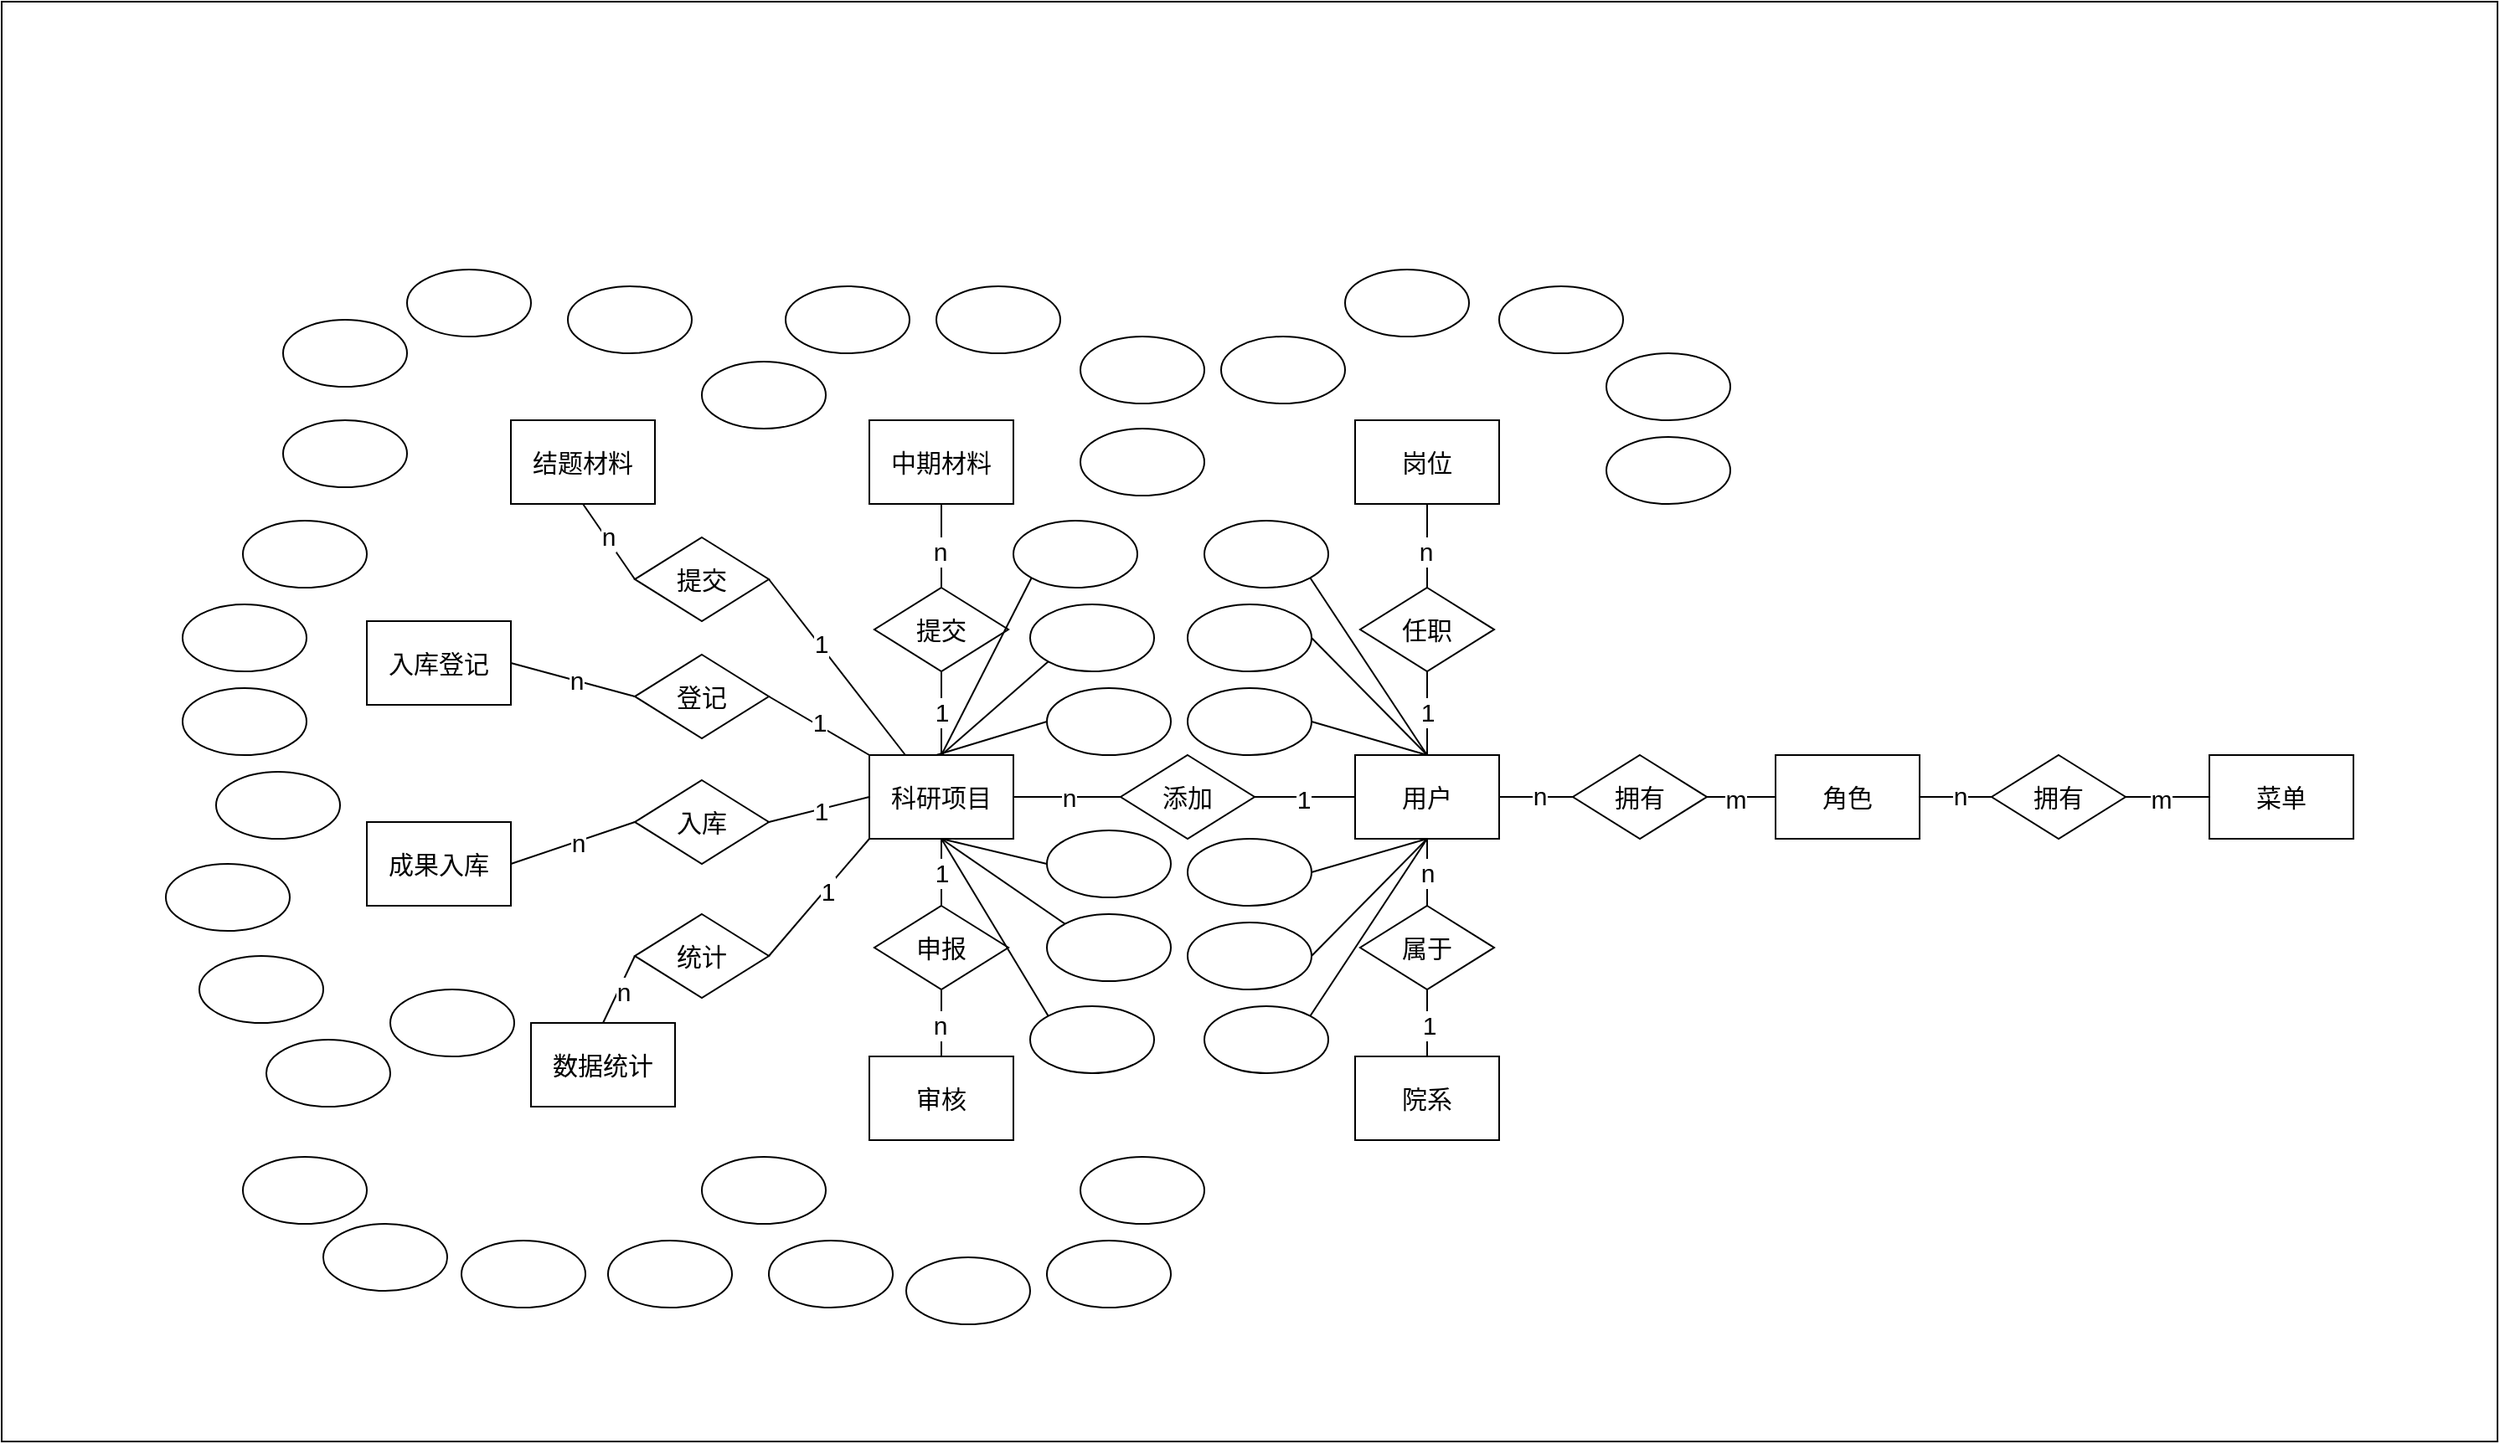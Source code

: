 <mxfile version="24.3.0" type="github">
  <diagram name="第 1 页" id="FvAv612C1EWWt6A_yD44">
    <mxGraphModel dx="2389" dy="2022" grid="1" gridSize="10" guides="1" tooltips="1" connect="1" arrows="1" fold="1" page="1" pageScale="1" pageWidth="827" pageHeight="1169" math="0" shadow="0">
      <root>
        <mxCell id="0" />
        <mxCell id="1" parent="0" />
        <mxCell id="WR33p6USW6rqPm9ieTS3-1" value="" style="rounded=0;whiteSpace=wrap;html=1;" parent="1" vertex="1">
          <mxGeometry x="-688" y="-210" width="1490" height="860" as="geometry" />
        </mxCell>
        <mxCell id="WR33p6USW6rqPm9ieTS3-3" value="&lt;font style=&quot;font-size: 15px;&quot;&gt;菜单&lt;/font&gt;" style="rounded=0;whiteSpace=wrap;html=1;" parent="1" vertex="1">
          <mxGeometry x="630" y="240" width="86" height="50" as="geometry" />
        </mxCell>
        <mxCell id="WR33p6USW6rqPm9ieTS3-4" value="&lt;span style=&quot;font-size: 15px;&quot;&gt;角色&lt;/span&gt;" style="rounded=0;whiteSpace=wrap;html=1;" parent="1" vertex="1">
          <mxGeometry x="371" y="240" width="86" height="50" as="geometry" />
        </mxCell>
        <mxCell id="Obwd4Ad3g9fJ69o2cXR4-6" style="edgeStyle=orthogonalEdgeStyle;rounded=0;orthogonalLoop=1;jettySize=auto;html=1;exitX=1;exitY=0.5;exitDx=0;exitDy=0;entryX=0;entryY=0.5;entryDx=0;entryDy=0;endArrow=none;endFill=0;" parent="1" source="WR33p6USW6rqPm9ieTS3-5" target="Obwd4Ad3g9fJ69o2cXR4-4" edge="1">
          <mxGeometry relative="1" as="geometry" />
        </mxCell>
        <mxCell id="Obwd4Ad3g9fJ69o2cXR4-8" value="&lt;font style=&quot;font-size: 15px;&quot;&gt;n&lt;/font&gt;" style="edgeLabel;html=1;align=center;verticalAlign=middle;resizable=0;points=[];" parent="Obwd4Ad3g9fJ69o2cXR4-6" vertex="1" connectable="0">
          <mxGeometry x="0.091" y="1" relative="1" as="geometry">
            <mxPoint as="offset" />
          </mxGeometry>
        </mxCell>
        <mxCell id="Obwd4Ad3g9fJ69o2cXR4-16" style="edgeStyle=orthogonalEdgeStyle;rounded=0;orthogonalLoop=1;jettySize=auto;html=1;exitX=0.5;exitY=1;exitDx=0;exitDy=0;entryX=0.5;entryY=0;entryDx=0;entryDy=0;endArrow=none;endFill=0;" parent="1" source="WR33p6USW6rqPm9ieTS3-5" target="Obwd4Ad3g9fJ69o2cXR4-15" edge="1">
          <mxGeometry relative="1" as="geometry" />
        </mxCell>
        <mxCell id="Obwd4Ad3g9fJ69o2cXR4-18" value="&lt;font style=&quot;font-size: 15px;&quot;&gt;n&lt;/font&gt;" style="edgeLabel;html=1;align=center;verticalAlign=middle;resizable=0;points=[];" parent="Obwd4Ad3g9fJ69o2cXR4-16" vertex="1" connectable="0">
          <mxGeometry relative="1" as="geometry">
            <mxPoint as="offset" />
          </mxGeometry>
        </mxCell>
        <mxCell id="WR33p6USW6rqPm9ieTS3-5" value="&lt;font style=&quot;font-size: 15px;&quot;&gt;用户&lt;/font&gt;" style="rounded=0;whiteSpace=wrap;html=1;" parent="1" vertex="1">
          <mxGeometry x="120" y="240" width="86" height="50" as="geometry" />
        </mxCell>
        <mxCell id="WR33p6USW6rqPm9ieTS3-6" value="&lt;font style=&quot;font-size: 15px;&quot;&gt;结题材料&lt;/font&gt;" style="rounded=0;whiteSpace=wrap;html=1;" parent="1" vertex="1">
          <mxGeometry x="-384" y="40" width="86" height="50" as="geometry" />
        </mxCell>
        <mxCell id="WR33p6USW6rqPm9ieTS3-7" value="&lt;span style=&quot;font-size: 15px;&quot;&gt;中期材料&lt;/span&gt;" style="rounded=0;whiteSpace=wrap;html=1;" parent="1" vertex="1">
          <mxGeometry x="-170" y="40" width="86" height="50" as="geometry" />
        </mxCell>
        <mxCell id="WR33p6USW6rqPm9ieTS3-8" value="&lt;span style=&quot;font-size: 15px;&quot;&gt;审核&lt;/span&gt;" style="rounded=0;whiteSpace=wrap;html=1;" parent="1" vertex="1">
          <mxGeometry x="-170" y="420" width="86" height="50" as="geometry" />
        </mxCell>
        <mxCell id="WR33p6USW6rqPm9ieTS3-9" value="&lt;span style=&quot;font-size: 15px; font-weight: 400;&quot;&gt;岗位&lt;/span&gt;" style="rounded=0;whiteSpace=wrap;html=1;fontStyle=1" parent="1" vertex="1">
          <mxGeometry x="120" y="40" width="86" height="50" as="geometry" />
        </mxCell>
        <mxCell id="WR33p6USW6rqPm9ieTS3-10" value="&lt;span style=&quot;font-size: 15px; font-weight: 400;&quot;&gt;院系&lt;/span&gt;" style="rounded=0;whiteSpace=wrap;html=1;fontStyle=1" parent="1" vertex="1">
          <mxGeometry x="120" y="420" width="86" height="50" as="geometry" />
        </mxCell>
        <mxCell id="Obwd4Ad3g9fJ69o2cXR4-33" style="edgeStyle=orthogonalEdgeStyle;rounded=0;orthogonalLoop=1;jettySize=auto;html=1;exitX=0.5;exitY=1;exitDx=0;exitDy=0;endArrow=none;endFill=0;" parent="1" source="WR33p6USW6rqPm9ieTS3-11" target="Obwd4Ad3g9fJ69o2cXR4-32" edge="1">
          <mxGeometry relative="1" as="geometry" />
        </mxCell>
        <mxCell id="Obwd4Ad3g9fJ69o2cXR4-35" value="&lt;font style=&quot;font-size: 15px;&quot;&gt;1&lt;/font&gt;" style="edgeLabel;html=1;align=center;verticalAlign=middle;resizable=0;points=[];" parent="Obwd4Ad3g9fJ69o2cXR4-33" vertex="1" connectable="0">
          <mxGeometry relative="1" as="geometry">
            <mxPoint as="offset" />
          </mxGeometry>
        </mxCell>
        <mxCell id="Obwd4Ad3g9fJ69o2cXR4-58" style="rounded=0;orthogonalLoop=1;jettySize=auto;html=1;exitX=0;exitY=1;exitDx=0;exitDy=0;entryX=1;entryY=0.5;entryDx=0;entryDy=0;endArrow=none;endFill=0;" parent="1" source="WR33p6USW6rqPm9ieTS3-11" target="Obwd4Ad3g9fJ69o2cXR4-57" edge="1">
          <mxGeometry relative="1" as="geometry" />
        </mxCell>
        <mxCell id="Obwd4Ad3g9fJ69o2cXR4-70" value="&lt;font style=&quot;font-size: 15px;&quot;&gt;1&lt;/font&gt;" style="edgeLabel;html=1;align=center;verticalAlign=middle;resizable=0;points=[];" parent="Obwd4Ad3g9fJ69o2cXR4-58" vertex="1" connectable="0">
          <mxGeometry x="-0.135" y="1" relative="1" as="geometry">
            <mxPoint as="offset" />
          </mxGeometry>
        </mxCell>
        <mxCell id="Obwd4Ad3g9fJ69o2cXR4-60" style="rounded=0;orthogonalLoop=1;jettySize=auto;html=1;exitX=0;exitY=0.5;exitDx=0;exitDy=0;entryX=1;entryY=0.5;entryDx=0;entryDy=0;endArrow=none;endFill=0;" parent="1" source="WR33p6USW6rqPm9ieTS3-11" target="Obwd4Ad3g9fJ69o2cXR4-56" edge="1">
          <mxGeometry relative="1" as="geometry" />
        </mxCell>
        <mxCell id="Obwd4Ad3g9fJ69o2cXR4-67" value="&lt;font style=&quot;font-size: 15px;&quot;&gt;1&lt;/font&gt;" style="edgeLabel;html=1;align=center;verticalAlign=middle;resizable=0;points=[];" parent="Obwd4Ad3g9fJ69o2cXR4-60" vertex="1" connectable="0">
          <mxGeometry x="-0.028" y="1" relative="1" as="geometry">
            <mxPoint as="offset" />
          </mxGeometry>
        </mxCell>
        <mxCell id="Obwd4Ad3g9fJ69o2cXR4-62" style="rounded=0;orthogonalLoop=1;jettySize=auto;html=1;exitX=0;exitY=0;exitDx=0;exitDy=0;entryX=1;entryY=0.5;entryDx=0;entryDy=0;endArrow=none;endFill=0;" parent="1" source="WR33p6USW6rqPm9ieTS3-11" target="Obwd4Ad3g9fJ69o2cXR4-55" edge="1">
          <mxGeometry relative="1" as="geometry" />
        </mxCell>
        <mxCell id="Obwd4Ad3g9fJ69o2cXR4-71" value="&lt;font style=&quot;font-size: 15px;&quot;&gt;1&lt;/font&gt;" style="edgeLabel;html=1;align=center;verticalAlign=middle;resizable=0;points=[];" parent="Obwd4Ad3g9fJ69o2cXR4-62" vertex="1" connectable="0">
          <mxGeometry x="0.022" y="-1" relative="1" as="geometry">
            <mxPoint y="-1" as="offset" />
          </mxGeometry>
        </mxCell>
        <mxCell id="Obwd4Ad3g9fJ69o2cXR4-64" style="rounded=0;orthogonalLoop=1;jettySize=auto;html=1;exitX=0.25;exitY=0;exitDx=0;exitDy=0;entryX=1;entryY=0.5;entryDx=0;entryDy=0;endArrow=none;endFill=0;" parent="1" source="WR33p6USW6rqPm9ieTS3-11" target="Obwd4Ad3g9fJ69o2cXR4-54" edge="1">
          <mxGeometry relative="1" as="geometry" />
        </mxCell>
        <mxCell id="Obwd4Ad3g9fJ69o2cXR4-72" value="&lt;font style=&quot;font-size: 15px;&quot;&gt;1&lt;/font&gt;" style="edgeLabel;html=1;align=center;verticalAlign=middle;resizable=0;points=[];" parent="Obwd4Ad3g9fJ69o2cXR4-64" vertex="1" connectable="0">
          <mxGeometry x="0.262" y="-1" relative="1" as="geometry">
            <mxPoint as="offset" />
          </mxGeometry>
        </mxCell>
        <mxCell id="WR33p6USW6rqPm9ieTS3-11" value="&lt;span style=&quot;font-size: 15px; font-weight: normal;&quot;&gt;科研项目&lt;/span&gt;" style="rounded=0;whiteSpace=wrap;html=1;fontStyle=1" parent="1" vertex="1">
          <mxGeometry x="-170" y="240" width="86" height="50" as="geometry" />
        </mxCell>
        <mxCell id="Obwd4Ad3g9fJ69o2cXR4-1" value="&lt;font style=&quot;font-size: 15px;&quot;&gt;入库登记&lt;/font&gt;" style="rounded=0;whiteSpace=wrap;html=1;" parent="1" vertex="1">
          <mxGeometry x="-470" y="160" width="86" height="50" as="geometry" />
        </mxCell>
        <mxCell id="Obwd4Ad3g9fJ69o2cXR4-2" value="&lt;font style=&quot;font-size: 15px;&quot;&gt;成果入库&lt;/font&gt;" style="rounded=0;whiteSpace=wrap;html=1;" parent="1" vertex="1">
          <mxGeometry x="-470" y="280" width="86" height="50" as="geometry" />
        </mxCell>
        <mxCell id="Obwd4Ad3g9fJ69o2cXR4-3" value="&lt;font style=&quot;font-size: 15px;&quot;&gt;数据统计&lt;/font&gt;" style="rounded=0;whiteSpace=wrap;html=1;" parent="1" vertex="1">
          <mxGeometry x="-372" y="400" width="86" height="50" as="geometry" />
        </mxCell>
        <mxCell id="Obwd4Ad3g9fJ69o2cXR4-7" style="edgeStyle=orthogonalEdgeStyle;rounded=0;orthogonalLoop=1;jettySize=auto;html=1;exitX=1;exitY=0.5;exitDx=0;exitDy=0;entryX=0;entryY=0.5;entryDx=0;entryDy=0;endArrow=none;endFill=0;" parent="1" source="Obwd4Ad3g9fJ69o2cXR4-4" target="WR33p6USW6rqPm9ieTS3-4" edge="1">
          <mxGeometry relative="1" as="geometry" />
        </mxCell>
        <mxCell id="Obwd4Ad3g9fJ69o2cXR4-9" value="&lt;font style=&quot;font-size: 15px;&quot;&gt;m&lt;/font&gt;" style="edgeLabel;html=1;align=center;verticalAlign=middle;resizable=0;points=[];" parent="Obwd4Ad3g9fJ69o2cXR4-7" vertex="1" connectable="0">
          <mxGeometry x="-0.171" y="-1" relative="1" as="geometry">
            <mxPoint as="offset" />
          </mxGeometry>
        </mxCell>
        <mxCell id="Obwd4Ad3g9fJ69o2cXR4-4" value="&lt;font style=&quot;font-size: 15px;&quot;&gt;拥有&lt;/font&gt;" style="rhombus;whiteSpace=wrap;html=1;" parent="1" vertex="1">
          <mxGeometry x="250" y="240" width="80" height="50" as="geometry" />
        </mxCell>
        <mxCell id="Obwd4Ad3g9fJ69o2cXR4-10" style="edgeStyle=orthogonalEdgeStyle;rounded=0;orthogonalLoop=1;jettySize=auto;html=1;entryX=0;entryY=0.5;entryDx=0;entryDy=0;endArrow=none;endFill=0;exitX=1;exitY=0.5;exitDx=0;exitDy=0;" parent="1" source="WR33p6USW6rqPm9ieTS3-4" target="Obwd4Ad3g9fJ69o2cXR4-14" edge="1">
          <mxGeometry relative="1" as="geometry">
            <mxPoint x="460" y="265" as="sourcePoint" />
          </mxGeometry>
        </mxCell>
        <mxCell id="Obwd4Ad3g9fJ69o2cXR4-11" value="&lt;font style=&quot;font-size: 15px;&quot;&gt;n&lt;/font&gt;" style="edgeLabel;html=1;align=center;verticalAlign=middle;resizable=0;points=[];" parent="Obwd4Ad3g9fJ69o2cXR4-10" vertex="1" connectable="0">
          <mxGeometry x="0.091" y="1" relative="1" as="geometry">
            <mxPoint as="offset" />
          </mxGeometry>
        </mxCell>
        <mxCell id="Obwd4Ad3g9fJ69o2cXR4-12" style="edgeStyle=orthogonalEdgeStyle;rounded=0;orthogonalLoop=1;jettySize=auto;html=1;exitX=1;exitY=0.5;exitDx=0;exitDy=0;entryX=0;entryY=0.5;entryDx=0;entryDy=0;endArrow=none;endFill=0;" parent="1" source="Obwd4Ad3g9fJ69o2cXR4-14" target="WR33p6USW6rqPm9ieTS3-3" edge="1">
          <mxGeometry relative="1" as="geometry">
            <mxPoint x="620" y="265" as="targetPoint" />
          </mxGeometry>
        </mxCell>
        <mxCell id="Obwd4Ad3g9fJ69o2cXR4-13" value="&lt;font style=&quot;font-size: 15px;&quot;&gt;m&lt;/font&gt;" style="edgeLabel;html=1;align=center;verticalAlign=middle;resizable=0;points=[];" parent="Obwd4Ad3g9fJ69o2cXR4-12" vertex="1" connectable="0">
          <mxGeometry x="-0.171" y="-1" relative="1" as="geometry">
            <mxPoint as="offset" />
          </mxGeometry>
        </mxCell>
        <mxCell id="Obwd4Ad3g9fJ69o2cXR4-14" value="&lt;font style=&quot;font-size: 15px;&quot;&gt;拥有&lt;/font&gt;" style="rhombus;whiteSpace=wrap;html=1;" parent="1" vertex="1">
          <mxGeometry x="500" y="240" width="80" height="50" as="geometry" />
        </mxCell>
        <mxCell id="Obwd4Ad3g9fJ69o2cXR4-17" style="edgeStyle=orthogonalEdgeStyle;rounded=0;orthogonalLoop=1;jettySize=auto;html=1;exitX=0.5;exitY=1;exitDx=0;exitDy=0;entryX=0.5;entryY=0;entryDx=0;entryDy=0;endArrow=none;endFill=0;" parent="1" source="Obwd4Ad3g9fJ69o2cXR4-15" target="WR33p6USW6rqPm9ieTS3-10" edge="1">
          <mxGeometry relative="1" as="geometry" />
        </mxCell>
        <mxCell id="Obwd4Ad3g9fJ69o2cXR4-19" value="&lt;font style=&quot;font-size: 15px;&quot;&gt;1&lt;/font&gt;" style="edgeLabel;html=1;align=center;verticalAlign=middle;resizable=0;points=[];" parent="Obwd4Ad3g9fJ69o2cXR4-17" vertex="1" connectable="0">
          <mxGeometry x="0.05" y="1" relative="1" as="geometry">
            <mxPoint as="offset" />
          </mxGeometry>
        </mxCell>
        <mxCell id="Obwd4Ad3g9fJ69o2cXR4-15" value="&lt;span style=&quot;font-size: 15px;&quot;&gt;属于&lt;/span&gt;" style="rhombus;whiteSpace=wrap;html=1;" parent="1" vertex="1">
          <mxGeometry x="123" y="330" width="80" height="50" as="geometry" />
        </mxCell>
        <mxCell id="Obwd4Ad3g9fJ69o2cXR4-21" style="edgeStyle=orthogonalEdgeStyle;rounded=0;orthogonalLoop=1;jettySize=auto;html=1;exitX=0.5;exitY=1;exitDx=0;exitDy=0;entryX=0.5;entryY=0;entryDx=0;entryDy=0;endArrow=none;endFill=0;" parent="1" source="Obwd4Ad3g9fJ69o2cXR4-20" target="WR33p6USW6rqPm9ieTS3-5" edge="1">
          <mxGeometry relative="1" as="geometry" />
        </mxCell>
        <mxCell id="Obwd4Ad3g9fJ69o2cXR4-23" value="&lt;font style=&quot;font-size: 15px;&quot;&gt;1&lt;/font&gt;" style="edgeLabel;html=1;align=center;verticalAlign=middle;resizable=0;points=[];" parent="Obwd4Ad3g9fJ69o2cXR4-21" vertex="1" connectable="0">
          <mxGeometry x="-0.04" relative="1" as="geometry">
            <mxPoint as="offset" />
          </mxGeometry>
        </mxCell>
        <mxCell id="Obwd4Ad3g9fJ69o2cXR4-22" style="edgeStyle=orthogonalEdgeStyle;rounded=0;orthogonalLoop=1;jettySize=auto;html=1;exitX=0.5;exitY=0;exitDx=0;exitDy=0;entryX=0.5;entryY=1;entryDx=0;entryDy=0;endArrow=none;endFill=0;" parent="1" source="Obwd4Ad3g9fJ69o2cXR4-20" target="WR33p6USW6rqPm9ieTS3-9" edge="1">
          <mxGeometry relative="1" as="geometry" />
        </mxCell>
        <mxCell id="Obwd4Ad3g9fJ69o2cXR4-24" value="&lt;font style=&quot;font-size: 15px;&quot;&gt;n&lt;/font&gt;" style="edgeLabel;html=1;align=center;verticalAlign=middle;resizable=0;points=[];" parent="Obwd4Ad3g9fJ69o2cXR4-22" vertex="1" connectable="0">
          <mxGeometry x="-0.12" y="1" relative="1" as="geometry">
            <mxPoint as="offset" />
          </mxGeometry>
        </mxCell>
        <mxCell id="Obwd4Ad3g9fJ69o2cXR4-20" value="&lt;span style=&quot;font-size: 15px;&quot;&gt;任职&lt;/span&gt;" style="rhombus;whiteSpace=wrap;html=1;" parent="1" vertex="1">
          <mxGeometry x="123" y="140" width="80" height="50" as="geometry" />
        </mxCell>
        <mxCell id="Obwd4Ad3g9fJ69o2cXR4-27" style="edgeStyle=orthogonalEdgeStyle;rounded=0;orthogonalLoop=1;jettySize=auto;html=1;exitX=0;exitY=0.5;exitDx=0;exitDy=0;endArrow=none;endFill=0;" parent="1" source="Obwd4Ad3g9fJ69o2cXR4-25" target="WR33p6USW6rqPm9ieTS3-11" edge="1">
          <mxGeometry relative="1" as="geometry" />
        </mxCell>
        <mxCell id="Obwd4Ad3g9fJ69o2cXR4-31" value="&lt;font style=&quot;font-size: 15px;&quot;&gt;n&lt;/font&gt;" style="edgeLabel;html=1;align=center;verticalAlign=middle;resizable=0;points=[];" parent="Obwd4Ad3g9fJ69o2cXR4-27" vertex="1" connectable="0">
          <mxGeometry x="-0.031" relative="1" as="geometry">
            <mxPoint as="offset" />
          </mxGeometry>
        </mxCell>
        <mxCell id="Obwd4Ad3g9fJ69o2cXR4-29" style="edgeStyle=orthogonalEdgeStyle;rounded=0;orthogonalLoop=1;jettySize=auto;html=1;exitX=1;exitY=0.5;exitDx=0;exitDy=0;entryX=0;entryY=0.5;entryDx=0;entryDy=0;endArrow=none;endFill=0;" parent="1" source="Obwd4Ad3g9fJ69o2cXR4-25" target="WR33p6USW6rqPm9ieTS3-5" edge="1">
          <mxGeometry relative="1" as="geometry" />
        </mxCell>
        <mxCell id="Obwd4Ad3g9fJ69o2cXR4-30" value="&lt;font style=&quot;font-size: 15px;&quot;&gt;1&lt;/font&gt;" style="edgeLabel;html=1;align=center;verticalAlign=middle;resizable=0;points=[];" parent="Obwd4Ad3g9fJ69o2cXR4-29" vertex="1" connectable="0">
          <mxGeometry x="-0.033" y="-1" relative="1" as="geometry">
            <mxPoint as="offset" />
          </mxGeometry>
        </mxCell>
        <mxCell id="Obwd4Ad3g9fJ69o2cXR4-25" value="&lt;span style=&quot;font-size: 15px;&quot;&gt;添加&lt;/span&gt;" style="rhombus;whiteSpace=wrap;html=1;" parent="1" vertex="1">
          <mxGeometry x="-20" y="240" width="80" height="50" as="geometry" />
        </mxCell>
        <mxCell id="Obwd4Ad3g9fJ69o2cXR4-34" style="edgeStyle=orthogonalEdgeStyle;rounded=0;orthogonalLoop=1;jettySize=auto;html=1;exitX=0.5;exitY=1;exitDx=0;exitDy=0;entryX=0.5;entryY=0;entryDx=0;entryDy=0;endArrow=none;endFill=0;" parent="1" source="Obwd4Ad3g9fJ69o2cXR4-32" target="WR33p6USW6rqPm9ieTS3-8" edge="1">
          <mxGeometry relative="1" as="geometry" />
        </mxCell>
        <mxCell id="Obwd4Ad3g9fJ69o2cXR4-36" value="&lt;font style=&quot;font-size: 15px;&quot;&gt;n&lt;/font&gt;" style="edgeLabel;html=1;align=center;verticalAlign=middle;resizable=0;points=[];" parent="Obwd4Ad3g9fJ69o2cXR4-34" vertex="1" connectable="0">
          <mxGeometry x="0.05" y="-1" relative="1" as="geometry">
            <mxPoint as="offset" />
          </mxGeometry>
        </mxCell>
        <mxCell id="Obwd4Ad3g9fJ69o2cXR4-32" value="&lt;span style=&quot;font-size: 15px;&quot;&gt;申报&lt;/span&gt;" style="rhombus;whiteSpace=wrap;html=1;" parent="1" vertex="1">
          <mxGeometry x="-167" y="330" width="80" height="50" as="geometry" />
        </mxCell>
        <mxCell id="Obwd4Ad3g9fJ69o2cXR4-49" style="edgeStyle=orthogonalEdgeStyle;rounded=0;orthogonalLoop=1;jettySize=auto;html=1;exitX=0.5;exitY=1;exitDx=0;exitDy=0;entryX=0.5;entryY=0;entryDx=0;entryDy=0;endArrow=none;endFill=0;" parent="1" source="Obwd4Ad3g9fJ69o2cXR4-53" edge="1">
          <mxGeometry relative="1" as="geometry">
            <mxPoint x="-127" y="240" as="targetPoint" />
          </mxGeometry>
        </mxCell>
        <mxCell id="Obwd4Ad3g9fJ69o2cXR4-50" value="&lt;font style=&quot;font-size: 15px;&quot;&gt;1&lt;/font&gt;" style="edgeLabel;html=1;align=center;verticalAlign=middle;resizable=0;points=[];" parent="Obwd4Ad3g9fJ69o2cXR4-49" vertex="1" connectable="0">
          <mxGeometry x="-0.04" relative="1" as="geometry">
            <mxPoint as="offset" />
          </mxGeometry>
        </mxCell>
        <mxCell id="Obwd4Ad3g9fJ69o2cXR4-51" style="edgeStyle=orthogonalEdgeStyle;rounded=0;orthogonalLoop=1;jettySize=auto;html=1;exitX=0.5;exitY=0;exitDx=0;exitDy=0;entryX=0.5;entryY=1;entryDx=0;entryDy=0;endArrow=none;endFill=0;" parent="1" source="Obwd4Ad3g9fJ69o2cXR4-53" edge="1">
          <mxGeometry relative="1" as="geometry">
            <mxPoint x="-127" y="90" as="targetPoint" />
          </mxGeometry>
        </mxCell>
        <mxCell id="Obwd4Ad3g9fJ69o2cXR4-52" value="&lt;font style=&quot;font-size: 15px;&quot;&gt;n&lt;/font&gt;" style="edgeLabel;html=1;align=center;verticalAlign=middle;resizable=0;points=[];" parent="Obwd4Ad3g9fJ69o2cXR4-51" vertex="1" connectable="0">
          <mxGeometry x="-0.12" y="1" relative="1" as="geometry">
            <mxPoint as="offset" />
          </mxGeometry>
        </mxCell>
        <mxCell id="Obwd4Ad3g9fJ69o2cXR4-53" value="&lt;span style=&quot;font-size: 15px;&quot;&gt;提交&lt;/span&gt;" style="rhombus;whiteSpace=wrap;html=1;" parent="1" vertex="1">
          <mxGeometry x="-167" y="140" width="80" height="50" as="geometry" />
        </mxCell>
        <mxCell id="Obwd4Ad3g9fJ69o2cXR4-66" style="rounded=0;orthogonalLoop=1;jettySize=auto;html=1;exitX=0;exitY=0.5;exitDx=0;exitDy=0;entryX=0.5;entryY=1;entryDx=0;entryDy=0;endArrow=none;endFill=0;" parent="1" source="Obwd4Ad3g9fJ69o2cXR4-54" target="WR33p6USW6rqPm9ieTS3-6" edge="1">
          <mxGeometry relative="1" as="geometry" />
        </mxCell>
        <mxCell id="Obwd4Ad3g9fJ69o2cXR4-73" value="&lt;font style=&quot;font-size: 15px;&quot;&gt;n&lt;/font&gt;" style="edgeLabel;html=1;align=center;verticalAlign=middle;resizable=0;points=[];" parent="Obwd4Ad3g9fJ69o2cXR4-66" vertex="1" connectable="0">
          <mxGeometry x="0.116" y="-2" relative="1" as="geometry">
            <mxPoint x="-1" as="offset" />
          </mxGeometry>
        </mxCell>
        <mxCell id="Obwd4Ad3g9fJ69o2cXR4-54" value="&lt;span style=&quot;font-size: 15px;&quot;&gt;提交&lt;/span&gt;" style="rhombus;whiteSpace=wrap;html=1;" parent="1" vertex="1">
          <mxGeometry x="-310" y="110" width="80" height="50" as="geometry" />
        </mxCell>
        <mxCell id="Obwd4Ad3g9fJ69o2cXR4-65" style="rounded=0;orthogonalLoop=1;jettySize=auto;html=1;exitX=0;exitY=0.5;exitDx=0;exitDy=0;entryX=1;entryY=0.5;entryDx=0;entryDy=0;endArrow=none;endFill=0;" parent="1" source="Obwd4Ad3g9fJ69o2cXR4-55" target="Obwd4Ad3g9fJ69o2cXR4-1" edge="1">
          <mxGeometry relative="1" as="geometry" />
        </mxCell>
        <mxCell id="Obwd4Ad3g9fJ69o2cXR4-74" value="&lt;font style=&quot;font-size: 15px;&quot;&gt;n&lt;/font&gt;" style="edgeLabel;html=1;align=center;verticalAlign=middle;resizable=0;points=[];" parent="Obwd4Ad3g9fJ69o2cXR4-65" vertex="1" connectable="0">
          <mxGeometry x="-0.044" y="-1" relative="1" as="geometry">
            <mxPoint as="offset" />
          </mxGeometry>
        </mxCell>
        <mxCell id="Obwd4Ad3g9fJ69o2cXR4-55" value="&lt;span style=&quot;font-size: 15px;&quot;&gt;登记&lt;/span&gt;" style="rhombus;whiteSpace=wrap;html=1;" parent="1" vertex="1">
          <mxGeometry x="-310" y="180" width="80" height="50" as="geometry" />
        </mxCell>
        <mxCell id="Obwd4Ad3g9fJ69o2cXR4-61" style="rounded=0;orthogonalLoop=1;jettySize=auto;html=1;exitX=0;exitY=0.5;exitDx=0;exitDy=0;entryX=1;entryY=0.5;entryDx=0;entryDy=0;endArrow=none;endFill=0;" parent="1" source="Obwd4Ad3g9fJ69o2cXR4-56" target="Obwd4Ad3g9fJ69o2cXR4-2" edge="1">
          <mxGeometry relative="1" as="geometry" />
        </mxCell>
        <mxCell id="Obwd4Ad3g9fJ69o2cXR4-75" value="&lt;font style=&quot;font-size: 15px;&quot;&gt;n&lt;/font&gt;" style="edgeLabel;html=1;align=center;verticalAlign=middle;resizable=0;points=[];" parent="Obwd4Ad3g9fJ69o2cXR4-61" vertex="1" connectable="0">
          <mxGeometry x="-0.077" relative="1" as="geometry">
            <mxPoint as="offset" />
          </mxGeometry>
        </mxCell>
        <mxCell id="Obwd4Ad3g9fJ69o2cXR4-56" value="&lt;span style=&quot;font-size: 15px;&quot;&gt;入库&lt;/span&gt;" style="rhombus;whiteSpace=wrap;html=1;" parent="1" vertex="1">
          <mxGeometry x="-310" y="255" width="80" height="50" as="geometry" />
        </mxCell>
        <mxCell id="Obwd4Ad3g9fJ69o2cXR4-59" style="rounded=0;orthogonalLoop=1;jettySize=auto;html=1;exitX=0;exitY=0.5;exitDx=0;exitDy=0;entryX=0.5;entryY=0;entryDx=0;entryDy=0;endArrow=none;endFill=0;" parent="1" source="Obwd4Ad3g9fJ69o2cXR4-57" target="Obwd4Ad3g9fJ69o2cXR4-3" edge="1">
          <mxGeometry relative="1" as="geometry" />
        </mxCell>
        <mxCell id="Obwd4Ad3g9fJ69o2cXR4-76" value="&lt;font style=&quot;font-size: 15px;&quot;&gt;n&lt;/font&gt;" style="edgeLabel;html=1;align=center;verticalAlign=middle;resizable=0;points=[];" parent="Obwd4Ad3g9fJ69o2cXR4-59" vertex="1" connectable="0">
          <mxGeometry x="-0.037" y="2" relative="1" as="geometry">
            <mxPoint as="offset" />
          </mxGeometry>
        </mxCell>
        <mxCell id="Obwd4Ad3g9fJ69o2cXR4-57" value="&lt;span style=&quot;font-size: 15px;&quot;&gt;统计&lt;/span&gt;" style="rhombus;whiteSpace=wrap;html=1;" parent="1" vertex="1">
          <mxGeometry x="-310" y="335" width="80" height="50" as="geometry" />
        </mxCell>
        <mxCell id="UClKCXCqPWstxPCbn4M1-10" style="rounded=0;orthogonalLoop=1;jettySize=auto;html=1;exitX=0;exitY=1;exitDx=0;exitDy=0;endArrow=none;endFill=0;entryX=0.5;entryY=0;entryDx=0;entryDy=0;" edge="1" parent="1" source="UClKCXCqPWstxPCbn4M1-3" target="WR33p6USW6rqPm9ieTS3-11">
          <mxGeometry relative="1" as="geometry" />
        </mxCell>
        <mxCell id="UClKCXCqPWstxPCbn4M1-3" value="" style="ellipse;whiteSpace=wrap;html=1;" vertex="1" parent="1">
          <mxGeometry x="-84" y="100" width="74" height="40" as="geometry" />
        </mxCell>
        <mxCell id="UClKCXCqPWstxPCbn4M1-12" style="rounded=0;orthogonalLoop=1;jettySize=auto;html=1;exitX=0;exitY=1;exitDx=0;exitDy=0;entryX=0.5;entryY=0;entryDx=0;entryDy=0;endArrow=none;endFill=0;" edge="1" parent="1" source="UClKCXCqPWstxPCbn4M1-5" target="WR33p6USW6rqPm9ieTS3-11">
          <mxGeometry relative="1" as="geometry" />
        </mxCell>
        <mxCell id="UClKCXCqPWstxPCbn4M1-5" value="" style="ellipse;whiteSpace=wrap;html=1;" vertex="1" parent="1">
          <mxGeometry x="-74" y="150" width="74" height="40" as="geometry" />
        </mxCell>
        <mxCell id="UClKCXCqPWstxPCbn4M1-13" style="rounded=0;orthogonalLoop=1;jettySize=auto;html=1;exitX=0;exitY=0.5;exitDx=0;exitDy=0;endArrow=none;endFill=0;" edge="1" parent="1" source="UClKCXCqPWstxPCbn4M1-6">
          <mxGeometry relative="1" as="geometry">
            <mxPoint x="-130" y="240" as="targetPoint" />
          </mxGeometry>
        </mxCell>
        <mxCell id="UClKCXCqPWstxPCbn4M1-6" value="" style="ellipse;whiteSpace=wrap;html=1;" vertex="1" parent="1">
          <mxGeometry x="-64" y="200" width="74" height="40" as="geometry" />
        </mxCell>
        <mxCell id="UClKCXCqPWstxPCbn4M1-14" style="rounded=0;orthogonalLoop=1;jettySize=auto;html=1;exitX=0;exitY=0.5;exitDx=0;exitDy=0;entryX=0.5;entryY=1;entryDx=0;entryDy=0;endArrow=none;endFill=0;" edge="1" parent="1" source="UClKCXCqPWstxPCbn4M1-7" target="WR33p6USW6rqPm9ieTS3-11">
          <mxGeometry relative="1" as="geometry" />
        </mxCell>
        <mxCell id="UClKCXCqPWstxPCbn4M1-7" value="" style="ellipse;whiteSpace=wrap;html=1;" vertex="1" parent="1">
          <mxGeometry x="-64" y="285" width="74" height="40" as="geometry" />
        </mxCell>
        <mxCell id="UClKCXCqPWstxPCbn4M1-17" style="rounded=0;orthogonalLoop=1;jettySize=auto;html=1;exitX=0;exitY=0;exitDx=0;exitDy=0;entryX=0.5;entryY=1;entryDx=0;entryDy=0;endArrow=none;endFill=0;" edge="1" parent="1" source="UClKCXCqPWstxPCbn4M1-8" target="WR33p6USW6rqPm9ieTS3-11">
          <mxGeometry relative="1" as="geometry" />
        </mxCell>
        <mxCell id="UClKCXCqPWstxPCbn4M1-8" value="" style="ellipse;whiteSpace=wrap;html=1;" vertex="1" parent="1">
          <mxGeometry x="-64" y="335" width="74" height="40" as="geometry" />
        </mxCell>
        <mxCell id="UClKCXCqPWstxPCbn4M1-16" style="rounded=0;orthogonalLoop=1;jettySize=auto;html=1;exitX=0;exitY=0;exitDx=0;exitDy=0;entryX=0.5;entryY=1;entryDx=0;entryDy=0;endArrow=none;endFill=0;" edge="1" parent="1" source="UClKCXCqPWstxPCbn4M1-9" target="WR33p6USW6rqPm9ieTS3-11">
          <mxGeometry relative="1" as="geometry" />
        </mxCell>
        <mxCell id="UClKCXCqPWstxPCbn4M1-9" value="" style="ellipse;whiteSpace=wrap;html=1;" vertex="1" parent="1">
          <mxGeometry x="-74" y="390" width="74" height="40" as="geometry" />
        </mxCell>
        <mxCell id="UClKCXCqPWstxPCbn4M1-28" style="rounded=0;orthogonalLoop=1;jettySize=auto;html=1;exitX=1;exitY=0.5;exitDx=0;exitDy=0;entryX=0.5;entryY=0;entryDx=0;entryDy=0;endArrow=none;endFill=0;" edge="1" parent="1" source="UClKCXCqPWstxPCbn4M1-18" target="WR33p6USW6rqPm9ieTS3-5">
          <mxGeometry relative="1" as="geometry" />
        </mxCell>
        <mxCell id="UClKCXCqPWstxPCbn4M1-18" value="" style="ellipse;whiteSpace=wrap;html=1;" vertex="1" parent="1">
          <mxGeometry x="20" y="200" width="74" height="40" as="geometry" />
        </mxCell>
        <mxCell id="UClKCXCqPWstxPCbn4M1-26" style="rounded=0;orthogonalLoop=1;jettySize=auto;html=1;exitX=1;exitY=0.5;exitDx=0;exitDy=0;entryX=0.5;entryY=0;entryDx=0;entryDy=0;endArrow=none;endFill=0;" edge="1" parent="1" source="UClKCXCqPWstxPCbn4M1-19" target="WR33p6USW6rqPm9ieTS3-5">
          <mxGeometry relative="1" as="geometry" />
        </mxCell>
        <mxCell id="UClKCXCqPWstxPCbn4M1-19" value="" style="ellipse;whiteSpace=wrap;html=1;" vertex="1" parent="1">
          <mxGeometry x="20" y="150" width="74" height="40" as="geometry" />
        </mxCell>
        <mxCell id="UClKCXCqPWstxPCbn4M1-24" style="rounded=0;orthogonalLoop=1;jettySize=auto;html=1;exitX=1;exitY=1;exitDx=0;exitDy=0;entryX=0.5;entryY=0;entryDx=0;entryDy=0;endArrow=none;endFill=0;" edge="1" parent="1" source="UClKCXCqPWstxPCbn4M1-20" target="WR33p6USW6rqPm9ieTS3-5">
          <mxGeometry relative="1" as="geometry" />
        </mxCell>
        <mxCell id="UClKCXCqPWstxPCbn4M1-20" value="" style="ellipse;whiteSpace=wrap;html=1;" vertex="1" parent="1">
          <mxGeometry x="30" y="100" width="74" height="40" as="geometry" />
        </mxCell>
        <mxCell id="UClKCXCqPWstxPCbn4M1-29" style="rounded=0;orthogonalLoop=1;jettySize=auto;html=1;exitX=1;exitY=0.5;exitDx=0;exitDy=0;entryX=0.5;entryY=1;entryDx=0;entryDy=0;endArrow=none;endFill=0;" edge="1" parent="1" source="UClKCXCqPWstxPCbn4M1-21" target="WR33p6USW6rqPm9ieTS3-5">
          <mxGeometry relative="1" as="geometry" />
        </mxCell>
        <mxCell id="UClKCXCqPWstxPCbn4M1-21" value="" style="ellipse;whiteSpace=wrap;html=1;" vertex="1" parent="1">
          <mxGeometry x="20" y="290" width="74" height="40" as="geometry" />
        </mxCell>
        <mxCell id="UClKCXCqPWstxPCbn4M1-31" style="rounded=0;orthogonalLoop=1;jettySize=auto;html=1;exitX=1;exitY=0.5;exitDx=0;exitDy=0;entryX=0.5;entryY=1;entryDx=0;entryDy=0;endArrow=none;endFill=0;" edge="1" parent="1" source="UClKCXCqPWstxPCbn4M1-22" target="WR33p6USW6rqPm9ieTS3-5">
          <mxGeometry relative="1" as="geometry" />
        </mxCell>
        <mxCell id="UClKCXCqPWstxPCbn4M1-22" value="" style="ellipse;whiteSpace=wrap;html=1;" vertex="1" parent="1">
          <mxGeometry x="20" y="340" width="74" height="40" as="geometry" />
        </mxCell>
        <mxCell id="UClKCXCqPWstxPCbn4M1-32" style="rounded=0;orthogonalLoop=1;jettySize=auto;html=1;exitX=1;exitY=0;exitDx=0;exitDy=0;entryX=0.5;entryY=1;entryDx=0;entryDy=0;endArrow=none;endFill=0;" edge="1" parent="1" source="UClKCXCqPWstxPCbn4M1-23" target="WR33p6USW6rqPm9ieTS3-5">
          <mxGeometry relative="1" as="geometry" />
        </mxCell>
        <mxCell id="UClKCXCqPWstxPCbn4M1-23" value="" style="ellipse;whiteSpace=wrap;html=1;" vertex="1" parent="1">
          <mxGeometry x="30" y="390" width="74" height="40" as="geometry" />
        </mxCell>
        <mxCell id="UClKCXCqPWstxPCbn4M1-33" value="" style="ellipse;whiteSpace=wrap;html=1;" vertex="1" parent="1">
          <mxGeometry x="40" y="-10" width="74" height="40" as="geometry" />
        </mxCell>
        <mxCell id="UClKCXCqPWstxPCbn4M1-34" value="" style="ellipse;whiteSpace=wrap;html=1;" vertex="1" parent="1">
          <mxGeometry x="114" y="-50" width="74" height="40" as="geometry" />
        </mxCell>
        <mxCell id="UClKCXCqPWstxPCbn4M1-35" value="" style="ellipse;whiteSpace=wrap;html=1;" vertex="1" parent="1">
          <mxGeometry x="206" y="-40" width="74" height="40" as="geometry" />
        </mxCell>
        <mxCell id="UClKCXCqPWstxPCbn4M1-36" value="" style="ellipse;whiteSpace=wrap;html=1;" vertex="1" parent="1">
          <mxGeometry x="270" width="74" height="40" as="geometry" />
        </mxCell>
        <mxCell id="UClKCXCqPWstxPCbn4M1-37" value="" style="ellipse;whiteSpace=wrap;html=1;" vertex="1" parent="1">
          <mxGeometry x="270" y="50" width="74" height="40" as="geometry" />
        </mxCell>
        <mxCell id="UClKCXCqPWstxPCbn4M1-39" value="" style="ellipse;whiteSpace=wrap;html=1;" vertex="1" parent="1">
          <mxGeometry x="-130" y="-40" width="74" height="40" as="geometry" />
        </mxCell>
        <mxCell id="UClKCXCqPWstxPCbn4M1-40" value="" style="ellipse;whiteSpace=wrap;html=1;" vertex="1" parent="1">
          <mxGeometry x="-220" y="-40" width="74" height="40" as="geometry" />
        </mxCell>
        <mxCell id="UClKCXCqPWstxPCbn4M1-41" value="" style="ellipse;whiteSpace=wrap;html=1;" vertex="1" parent="1">
          <mxGeometry x="-44" y="-10" width="74" height="40" as="geometry" />
        </mxCell>
        <mxCell id="UClKCXCqPWstxPCbn4M1-42" value="" style="ellipse;whiteSpace=wrap;html=1;" vertex="1" parent="1">
          <mxGeometry x="-270" y="5" width="74" height="40" as="geometry" />
        </mxCell>
        <mxCell id="UClKCXCqPWstxPCbn4M1-43" value="" style="ellipse;whiteSpace=wrap;html=1;" vertex="1" parent="1">
          <mxGeometry x="-44" y="45" width="74" height="40" as="geometry" />
        </mxCell>
        <mxCell id="UClKCXCqPWstxPCbn4M1-44" value="" style="ellipse;whiteSpace=wrap;html=1;" vertex="1" parent="1">
          <mxGeometry x="-520" y="40" width="74" height="40" as="geometry" />
        </mxCell>
        <mxCell id="UClKCXCqPWstxPCbn4M1-45" value="" style="ellipse;whiteSpace=wrap;html=1;" vertex="1" parent="1">
          <mxGeometry x="-350" y="-40" width="74" height="40" as="geometry" />
        </mxCell>
        <mxCell id="UClKCXCqPWstxPCbn4M1-46" value="" style="ellipse;whiteSpace=wrap;html=1;" vertex="1" parent="1">
          <mxGeometry x="-446" y="-50" width="74" height="40" as="geometry" />
        </mxCell>
        <mxCell id="UClKCXCqPWstxPCbn4M1-47" value="" style="ellipse;whiteSpace=wrap;html=1;" vertex="1" parent="1">
          <mxGeometry x="-520" y="-20" width="74" height="40" as="geometry" />
        </mxCell>
        <mxCell id="UClKCXCqPWstxPCbn4M1-48" value="" style="ellipse;whiteSpace=wrap;html=1;" vertex="1" parent="1">
          <mxGeometry x="-590" y="305" width="74" height="40" as="geometry" />
        </mxCell>
        <mxCell id="UClKCXCqPWstxPCbn4M1-49" value="" style="ellipse;whiteSpace=wrap;html=1;" vertex="1" parent="1">
          <mxGeometry x="-560" y="250" width="74" height="40" as="geometry" />
        </mxCell>
        <mxCell id="UClKCXCqPWstxPCbn4M1-50" value="" style="ellipse;whiteSpace=wrap;html=1;" vertex="1" parent="1">
          <mxGeometry x="-580" y="200" width="74" height="40" as="geometry" />
        </mxCell>
        <mxCell id="UClKCXCqPWstxPCbn4M1-51" value="" style="ellipse;whiteSpace=wrap;html=1;" vertex="1" parent="1">
          <mxGeometry x="-580" y="150" width="74" height="40" as="geometry" />
        </mxCell>
        <mxCell id="UClKCXCqPWstxPCbn4M1-52" value="" style="ellipse;whiteSpace=wrap;html=1;" vertex="1" parent="1">
          <mxGeometry x="-544" y="100" width="74" height="40" as="geometry" />
        </mxCell>
        <mxCell id="UClKCXCqPWstxPCbn4M1-53" value="" style="ellipse;whiteSpace=wrap;html=1;" vertex="1" parent="1">
          <mxGeometry x="-570" y="360" width="74" height="40" as="geometry" />
        </mxCell>
        <mxCell id="UClKCXCqPWstxPCbn4M1-54" value="" style="ellipse;whiteSpace=wrap;html=1;" vertex="1" parent="1">
          <mxGeometry x="-413.5" y="530" width="74" height="40" as="geometry" />
        </mxCell>
        <mxCell id="UClKCXCqPWstxPCbn4M1-55" value="" style="ellipse;whiteSpace=wrap;html=1;" vertex="1" parent="1">
          <mxGeometry x="-544" y="480" width="74" height="40" as="geometry" />
        </mxCell>
        <mxCell id="UClKCXCqPWstxPCbn4M1-56" value="" style="ellipse;whiteSpace=wrap;html=1;" vertex="1" parent="1">
          <mxGeometry x="-456" y="380" width="74" height="40" as="geometry" />
        </mxCell>
        <mxCell id="UClKCXCqPWstxPCbn4M1-57" value="" style="ellipse;whiteSpace=wrap;html=1;" vertex="1" parent="1">
          <mxGeometry x="-530" y="410" width="74" height="40" as="geometry" />
        </mxCell>
        <mxCell id="UClKCXCqPWstxPCbn4M1-58" value="" style="ellipse;whiteSpace=wrap;html=1;" vertex="1" parent="1">
          <mxGeometry x="-496" y="520" width="74" height="40" as="geometry" />
        </mxCell>
        <mxCell id="UClKCXCqPWstxPCbn4M1-59" value="" style="ellipse;whiteSpace=wrap;html=1;" vertex="1" parent="1">
          <mxGeometry x="-326" y="530" width="74" height="40" as="geometry" />
        </mxCell>
        <mxCell id="UClKCXCqPWstxPCbn4M1-60" value="" style="ellipse;whiteSpace=wrap;html=1;" vertex="1" parent="1">
          <mxGeometry x="-270" y="480" width="74" height="40" as="geometry" />
        </mxCell>
        <mxCell id="UClKCXCqPWstxPCbn4M1-61" value="" style="ellipse;whiteSpace=wrap;html=1;" vertex="1" parent="1">
          <mxGeometry x="-64" y="530" width="74" height="40" as="geometry" />
        </mxCell>
        <mxCell id="UClKCXCqPWstxPCbn4M1-62" value="" style="ellipse;whiteSpace=wrap;html=1;" vertex="1" parent="1">
          <mxGeometry x="-148" y="540" width="74" height="40" as="geometry" />
        </mxCell>
        <mxCell id="UClKCXCqPWstxPCbn4M1-63" value="" style="ellipse;whiteSpace=wrap;html=1;" vertex="1" parent="1">
          <mxGeometry x="-230" y="530" width="74" height="40" as="geometry" />
        </mxCell>
        <mxCell id="UClKCXCqPWstxPCbn4M1-64" value="" style="ellipse;whiteSpace=wrap;html=1;" vertex="1" parent="1">
          <mxGeometry x="-44" y="480" width="74" height="40" as="geometry" />
        </mxCell>
      </root>
    </mxGraphModel>
  </diagram>
</mxfile>

